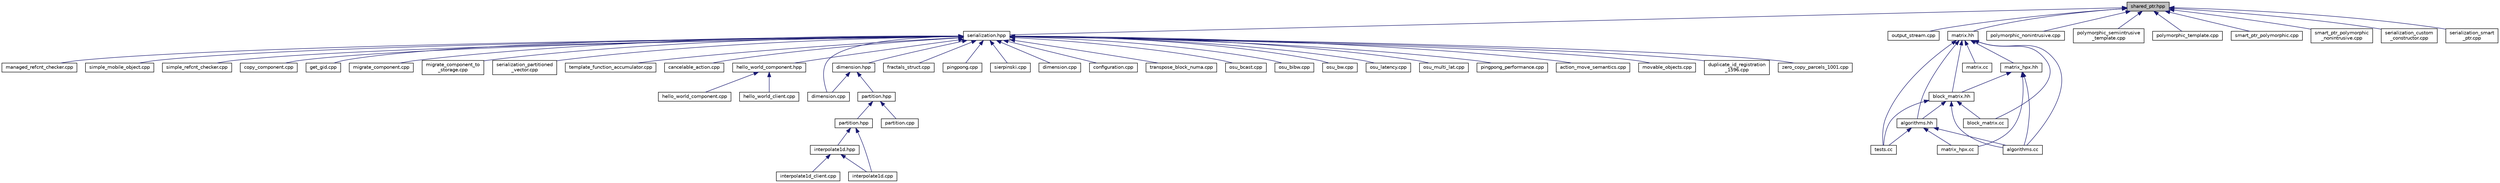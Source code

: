 digraph "shared_ptr.hpp"
{
  edge [fontname="Helvetica",fontsize="10",labelfontname="Helvetica",labelfontsize="10"];
  node [fontname="Helvetica",fontsize="10",shape=record];
  Node67 [label="shared_ptr.hpp",height=0.2,width=0.4,color="black", fillcolor="grey75", style="filled", fontcolor="black"];
  Node67 -> Node68 [dir="back",color="midnightblue",fontsize="10",style="solid",fontname="Helvetica"];
  Node68 [label="serialization.hpp",height=0.2,width=0.4,color="black", fillcolor="white", style="filled",URL="$d8/d21/serialization_8hpp.html"];
  Node68 -> Node69 [dir="back",color="midnightblue",fontsize="10",style="solid",fontname="Helvetica"];
  Node69 [label="template_function_accumulator.cpp",height=0.2,width=0.4,color="black", fillcolor="white", style="filled",URL="$d5/d02/template__function__accumulator_8cpp.html"];
  Node68 -> Node70 [dir="back",color="midnightblue",fontsize="10",style="solid",fontname="Helvetica"];
  Node70 [label="cancelable_action.cpp",height=0.2,width=0.4,color="black", fillcolor="white", style="filled",URL="$d5/d0c/cancelable__action_8cpp.html"];
  Node68 -> Node71 [dir="back",color="midnightblue",fontsize="10",style="solid",fontname="Helvetica"];
  Node71 [label="hello_world_component.hpp",height=0.2,width=0.4,color="black", fillcolor="white", style="filled",URL="$df/df0/hello__world__component_8hpp.html"];
  Node71 -> Node72 [dir="back",color="midnightblue",fontsize="10",style="solid",fontname="Helvetica"];
  Node72 [label="hello_world_client.cpp",height=0.2,width=0.4,color="black", fillcolor="white", style="filled",URL="$d5/da6/hello__world__client_8cpp.html"];
  Node71 -> Node73 [dir="back",color="midnightblue",fontsize="10",style="solid",fontname="Helvetica"];
  Node73 [label="hello_world_component.cpp",height=0.2,width=0.4,color="black", fillcolor="white", style="filled",URL="$d8/daa/hello__world__component_8cpp.html"];
  Node68 -> Node74 [dir="back",color="midnightblue",fontsize="10",style="solid",fontname="Helvetica"];
  Node74 [label="dimension.cpp",height=0.2,width=0.4,color="black", fillcolor="white", style="filled",URL="$db/d4a/interpolate1d_2interpolate1d_2dimension_8cpp.html"];
  Node68 -> Node75 [dir="back",color="midnightblue",fontsize="10",style="solid",fontname="Helvetica"];
  Node75 [label="dimension.hpp",height=0.2,width=0.4,color="black", fillcolor="white", style="filled",URL="$dc/da5/interpolate1d_2interpolate1d_2dimension_8hpp.html"];
  Node75 -> Node74 [dir="back",color="midnightblue",fontsize="10",style="solid",fontname="Helvetica"];
  Node75 -> Node76 [dir="back",color="midnightblue",fontsize="10",style="solid",fontname="Helvetica"];
  Node76 [label="partition.hpp",height=0.2,width=0.4,color="black", fillcolor="white", style="filled",URL="$d0/dff/examples_2interpolate1d_2interpolate1d_2server_2partition_8hpp.html"];
  Node76 -> Node77 [dir="back",color="midnightblue",fontsize="10",style="solid",fontname="Helvetica"];
  Node77 [label="partition.hpp",height=0.2,width=0.4,color="black", fillcolor="white", style="filled",URL="$d0/d7a/examples_2interpolate1d_2interpolate1d_2partition_8hpp.html"];
  Node77 -> Node78 [dir="back",color="midnightblue",fontsize="10",style="solid",fontname="Helvetica"];
  Node78 [label="interpolate1d.cpp",height=0.2,width=0.4,color="black", fillcolor="white", style="filled",URL="$d0/d05/interpolate1d_8cpp.html"];
  Node77 -> Node79 [dir="back",color="midnightblue",fontsize="10",style="solid",fontname="Helvetica"];
  Node79 [label="interpolate1d.hpp",height=0.2,width=0.4,color="black", fillcolor="white", style="filled",URL="$d4/dc7/interpolate1d_8hpp.html"];
  Node79 -> Node78 [dir="back",color="midnightblue",fontsize="10",style="solid",fontname="Helvetica"];
  Node79 -> Node80 [dir="back",color="midnightblue",fontsize="10",style="solid",fontname="Helvetica"];
  Node80 [label="interpolate1d_client.cpp",height=0.2,width=0.4,color="black", fillcolor="white", style="filled",URL="$d4/da6/interpolate1d__client_8cpp.html"];
  Node76 -> Node81 [dir="back",color="midnightblue",fontsize="10",style="solid",fontname="Helvetica"];
  Node81 [label="partition.cpp",height=0.2,width=0.4,color="black", fillcolor="white", style="filled",URL="$d0/d4f/examples_2interpolate1d_2interpolate1d_2server_2partition_8cpp.html"];
  Node68 -> Node82 [dir="back",color="midnightblue",fontsize="10",style="solid",fontname="Helvetica"];
  Node82 [label="fractals_struct.cpp",height=0.2,width=0.4,color="black", fillcolor="white", style="filled",URL="$d8/d2f/fractals__struct_8cpp.html"];
  Node68 -> Node83 [dir="back",color="midnightblue",fontsize="10",style="solid",fontname="Helvetica"];
  Node83 [label="pingpong.cpp",height=0.2,width=0.4,color="black", fillcolor="white", style="filled",URL="$dd/d4d/pingpong_8cpp.html"];
  Node68 -> Node84 [dir="back",color="midnightblue",fontsize="10",style="solid",fontname="Helvetica"];
  Node84 [label="sierpinski.cpp",height=0.2,width=0.4,color="black", fillcolor="white", style="filled",URL="$d3/d7e/sierpinski_8cpp.html"];
  Node68 -> Node85 [dir="back",color="midnightblue",fontsize="10",style="solid",fontname="Helvetica"];
  Node85 [label="dimension.cpp",height=0.2,width=0.4,color="black", fillcolor="white", style="filled",URL="$d8/db3/sheneos_2sheneos_2dimension_8cpp.html"];
  Node68 -> Node86 [dir="back",color="midnightblue",fontsize="10",style="solid",fontname="Helvetica"];
  Node86 [label="configuration.cpp",height=0.2,width=0.4,color="black", fillcolor="white", style="filled",URL="$df/d22/configuration_8cpp.html"];
  Node68 -> Node87 [dir="back",color="midnightblue",fontsize="10",style="solid",fontname="Helvetica"];
  Node87 [label="transpose_block_numa.cpp",height=0.2,width=0.4,color="black", fillcolor="white", style="filled",URL="$dd/d3b/transpose__block__numa_8cpp.html"];
  Node68 -> Node88 [dir="back",color="midnightblue",fontsize="10",style="solid",fontname="Helvetica"];
  Node88 [label="osu_bcast.cpp",height=0.2,width=0.4,color="black", fillcolor="white", style="filled",URL="$d3/dca/osu__bcast_8cpp.html"];
  Node68 -> Node89 [dir="back",color="midnightblue",fontsize="10",style="solid",fontname="Helvetica"];
  Node89 [label="osu_bibw.cpp",height=0.2,width=0.4,color="black", fillcolor="white", style="filled",URL="$d2/d04/osu__bibw_8cpp.html"];
  Node68 -> Node90 [dir="back",color="midnightblue",fontsize="10",style="solid",fontname="Helvetica"];
  Node90 [label="osu_bw.cpp",height=0.2,width=0.4,color="black", fillcolor="white", style="filled",URL="$d4/d20/osu__bw_8cpp.html"];
  Node68 -> Node91 [dir="back",color="midnightblue",fontsize="10",style="solid",fontname="Helvetica"];
  Node91 [label="osu_latency.cpp",height=0.2,width=0.4,color="black", fillcolor="white", style="filled",URL="$df/d58/osu__latency_8cpp.html"];
  Node68 -> Node92 [dir="back",color="midnightblue",fontsize="10",style="solid",fontname="Helvetica"];
  Node92 [label="osu_multi_lat.cpp",height=0.2,width=0.4,color="black", fillcolor="white", style="filled",URL="$d7/d91/osu__multi__lat_8cpp.html"];
  Node68 -> Node93 [dir="back",color="midnightblue",fontsize="10",style="solid",fontname="Helvetica"];
  Node93 [label="pingpong_performance.cpp",height=0.2,width=0.4,color="black", fillcolor="white", style="filled",URL="$de/d03/pingpong__performance_8cpp.html"];
  Node68 -> Node94 [dir="back",color="midnightblue",fontsize="10",style="solid",fontname="Helvetica"];
  Node94 [label="action_move_semantics.cpp",height=0.2,width=0.4,color="black", fillcolor="white", style="filled",URL="$d4/db3/action__move__semantics_8cpp.html"];
  Node68 -> Node95 [dir="back",color="midnightblue",fontsize="10",style="solid",fontname="Helvetica"];
  Node95 [label="movable_objects.cpp",height=0.2,width=0.4,color="black", fillcolor="white", style="filled",URL="$d8/d65/movable__objects_8cpp.html"];
  Node68 -> Node96 [dir="back",color="midnightblue",fontsize="10",style="solid",fontname="Helvetica"];
  Node96 [label="duplicate_id_registration\l_1596.cpp",height=0.2,width=0.4,color="black", fillcolor="white", style="filled",URL="$db/d8d/duplicate__id__registration__1596_8cpp.html"];
  Node68 -> Node97 [dir="back",color="midnightblue",fontsize="10",style="solid",fontname="Helvetica"];
  Node97 [label="zero_copy_parcels_1001.cpp",height=0.2,width=0.4,color="black", fillcolor="white", style="filled",URL="$da/dfd/zero__copy__parcels__1001_8cpp.html"];
  Node68 -> Node98 [dir="back",color="midnightblue",fontsize="10",style="solid",fontname="Helvetica"];
  Node98 [label="managed_refcnt_checker.cpp",height=0.2,width=0.4,color="black", fillcolor="white", style="filled",URL="$d3/d8d/managed__refcnt__checker_8cpp.html"];
  Node68 -> Node99 [dir="back",color="midnightblue",fontsize="10",style="solid",fontname="Helvetica"];
  Node99 [label="simple_mobile_object.cpp",height=0.2,width=0.4,color="black", fillcolor="white", style="filled",URL="$d2/da7/simple__mobile__object_8cpp.html"];
  Node68 -> Node100 [dir="back",color="midnightblue",fontsize="10",style="solid",fontname="Helvetica"];
  Node100 [label="simple_refcnt_checker.cpp",height=0.2,width=0.4,color="black", fillcolor="white", style="filled",URL="$df/d16/simple__refcnt__checker_8cpp.html"];
  Node68 -> Node101 [dir="back",color="midnightblue",fontsize="10",style="solid",fontname="Helvetica"];
  Node101 [label="copy_component.cpp",height=0.2,width=0.4,color="black", fillcolor="white", style="filled",URL="$d5/d8d/copy__component_8cpp.html"];
  Node68 -> Node102 [dir="back",color="midnightblue",fontsize="10",style="solid",fontname="Helvetica"];
  Node102 [label="get_gid.cpp",height=0.2,width=0.4,color="black", fillcolor="white", style="filled",URL="$dc/dc1/get__gid_8cpp.html"];
  Node68 -> Node103 [dir="back",color="midnightblue",fontsize="10",style="solid",fontname="Helvetica"];
  Node103 [label="migrate_component.cpp",height=0.2,width=0.4,color="black", fillcolor="white", style="filled",URL="$dc/d78/migrate__component_8cpp.html"];
  Node68 -> Node104 [dir="back",color="midnightblue",fontsize="10",style="solid",fontname="Helvetica"];
  Node104 [label="migrate_component_to\l_storage.cpp",height=0.2,width=0.4,color="black", fillcolor="white", style="filled",URL="$dd/d02/migrate__component__to__storage_8cpp.html"];
  Node68 -> Node105 [dir="back",color="midnightblue",fontsize="10",style="solid",fontname="Helvetica"];
  Node105 [label="serialization_partitioned\l_vector.cpp",height=0.2,width=0.4,color="black", fillcolor="white", style="filled",URL="$dd/dc9/serialization__partitioned__vector_8cpp.html"];
  Node67 -> Node106 [dir="back",color="midnightblue",fontsize="10",style="solid",fontname="Helvetica"];
  Node106 [label="output_stream.cpp",height=0.2,width=0.4,color="black", fillcolor="white", style="filled",URL="$d9/d9b/output__stream_8cpp.html"];
  Node67 -> Node107 [dir="back",color="midnightblue",fontsize="10",style="solid",fontname="Helvetica"];
  Node107 [label="matrix.hh",height=0.2,width=0.4,color="black", fillcolor="white", style="filled",URL="$d3/d4b/matrix_8hh.html"];
  Node107 -> Node108 [dir="back",color="midnightblue",fontsize="10",style="solid",fontname="Helvetica"];
  Node108 [label="block_matrix.hh",height=0.2,width=0.4,color="black", fillcolor="white", style="filled",URL="$dc/de8/block__matrix_8hh.html"];
  Node108 -> Node109 [dir="back",color="midnightblue",fontsize="10",style="solid",fontname="Helvetica"];
  Node109 [label="algorithms.hh",height=0.2,width=0.4,color="black", fillcolor="white", style="filled",URL="$da/d92/algorithms_8hh.html"];
  Node109 -> Node110 [dir="back",color="midnightblue",fontsize="10",style="solid",fontname="Helvetica"];
  Node110 [label="algorithms.cc",height=0.2,width=0.4,color="black", fillcolor="white", style="filled",URL="$d5/d1b/algorithms_8cc.html"];
  Node109 -> Node111 [dir="back",color="midnightblue",fontsize="10",style="solid",fontname="Helvetica"];
  Node111 [label="matrix_hpx.cc",height=0.2,width=0.4,color="black", fillcolor="white", style="filled",URL="$d7/d32/matrix__hpx_8cc.html"];
  Node109 -> Node112 [dir="back",color="midnightblue",fontsize="10",style="solid",fontname="Helvetica"];
  Node112 [label="tests.cc",height=0.2,width=0.4,color="black", fillcolor="white", style="filled",URL="$d6/d96/tests_8cc.html"];
  Node108 -> Node110 [dir="back",color="midnightblue",fontsize="10",style="solid",fontname="Helvetica"];
  Node108 -> Node113 [dir="back",color="midnightblue",fontsize="10",style="solid",fontname="Helvetica"];
  Node113 [label="block_matrix.cc",height=0.2,width=0.4,color="black", fillcolor="white", style="filled",URL="$de/d88/block__matrix_8cc.html"];
  Node108 -> Node112 [dir="back",color="midnightblue",fontsize="10",style="solid",fontname="Helvetica"];
  Node107 -> Node114 [dir="back",color="midnightblue",fontsize="10",style="solid",fontname="Helvetica"];
  Node114 [label="matrix_hpx.hh",height=0.2,width=0.4,color="black", fillcolor="white", style="filled",URL="$d5/d89/matrix__hpx_8hh.html"];
  Node114 -> Node108 [dir="back",color="midnightblue",fontsize="10",style="solid",fontname="Helvetica"];
  Node114 -> Node110 [dir="back",color="midnightblue",fontsize="10",style="solid",fontname="Helvetica"];
  Node114 -> Node111 [dir="back",color="midnightblue",fontsize="10",style="solid",fontname="Helvetica"];
  Node107 -> Node109 [dir="back",color="midnightblue",fontsize="10",style="solid",fontname="Helvetica"];
  Node107 -> Node110 [dir="back",color="midnightblue",fontsize="10",style="solid",fontname="Helvetica"];
  Node107 -> Node113 [dir="back",color="midnightblue",fontsize="10",style="solid",fontname="Helvetica"];
  Node107 -> Node115 [dir="back",color="midnightblue",fontsize="10",style="solid",fontname="Helvetica"];
  Node115 [label="matrix.cc",height=0.2,width=0.4,color="black", fillcolor="white", style="filled",URL="$d7/dea/matrix_8cc.html"];
  Node107 -> Node112 [dir="back",color="midnightblue",fontsize="10",style="solid",fontname="Helvetica"];
  Node67 -> Node116 [dir="back",color="midnightblue",fontsize="10",style="solid",fontname="Helvetica"];
  Node116 [label="polymorphic_nonintrusive.cpp",height=0.2,width=0.4,color="black", fillcolor="white", style="filled",URL="$d6/d6e/polymorphic__nonintrusive_8cpp.html"];
  Node67 -> Node117 [dir="back",color="midnightblue",fontsize="10",style="solid",fontname="Helvetica"];
  Node117 [label="polymorphic_semiintrusive\l_template.cpp",height=0.2,width=0.4,color="black", fillcolor="white", style="filled",URL="$db/d33/polymorphic__semiintrusive__template_8cpp.html"];
  Node67 -> Node118 [dir="back",color="midnightblue",fontsize="10",style="solid",fontname="Helvetica"];
  Node118 [label="polymorphic_template.cpp",height=0.2,width=0.4,color="black", fillcolor="white", style="filled",URL="$db/d32/polymorphic__template_8cpp.html"];
  Node67 -> Node119 [dir="back",color="midnightblue",fontsize="10",style="solid",fontname="Helvetica"];
  Node119 [label="smart_ptr_polymorphic.cpp",height=0.2,width=0.4,color="black", fillcolor="white", style="filled",URL="$dd/d01/smart__ptr__polymorphic_8cpp.html"];
  Node67 -> Node120 [dir="back",color="midnightblue",fontsize="10",style="solid",fontname="Helvetica"];
  Node120 [label="smart_ptr_polymorphic\l_nonintrusive.cpp",height=0.2,width=0.4,color="black", fillcolor="white", style="filled",URL="$d1/d65/smart__ptr__polymorphic__nonintrusive_8cpp.html"];
  Node67 -> Node121 [dir="back",color="midnightblue",fontsize="10",style="solid",fontname="Helvetica"];
  Node121 [label="serialization_custom\l_constructor.cpp",height=0.2,width=0.4,color="black", fillcolor="white", style="filled",URL="$d1/d6c/serialization__custom__constructor_8cpp.html"];
  Node67 -> Node122 [dir="back",color="midnightblue",fontsize="10",style="solid",fontname="Helvetica"];
  Node122 [label="serialization_smart\l_ptr.cpp",height=0.2,width=0.4,color="black", fillcolor="white", style="filled",URL="$d9/d25/serialization__smart__ptr_8cpp.html"];
}
